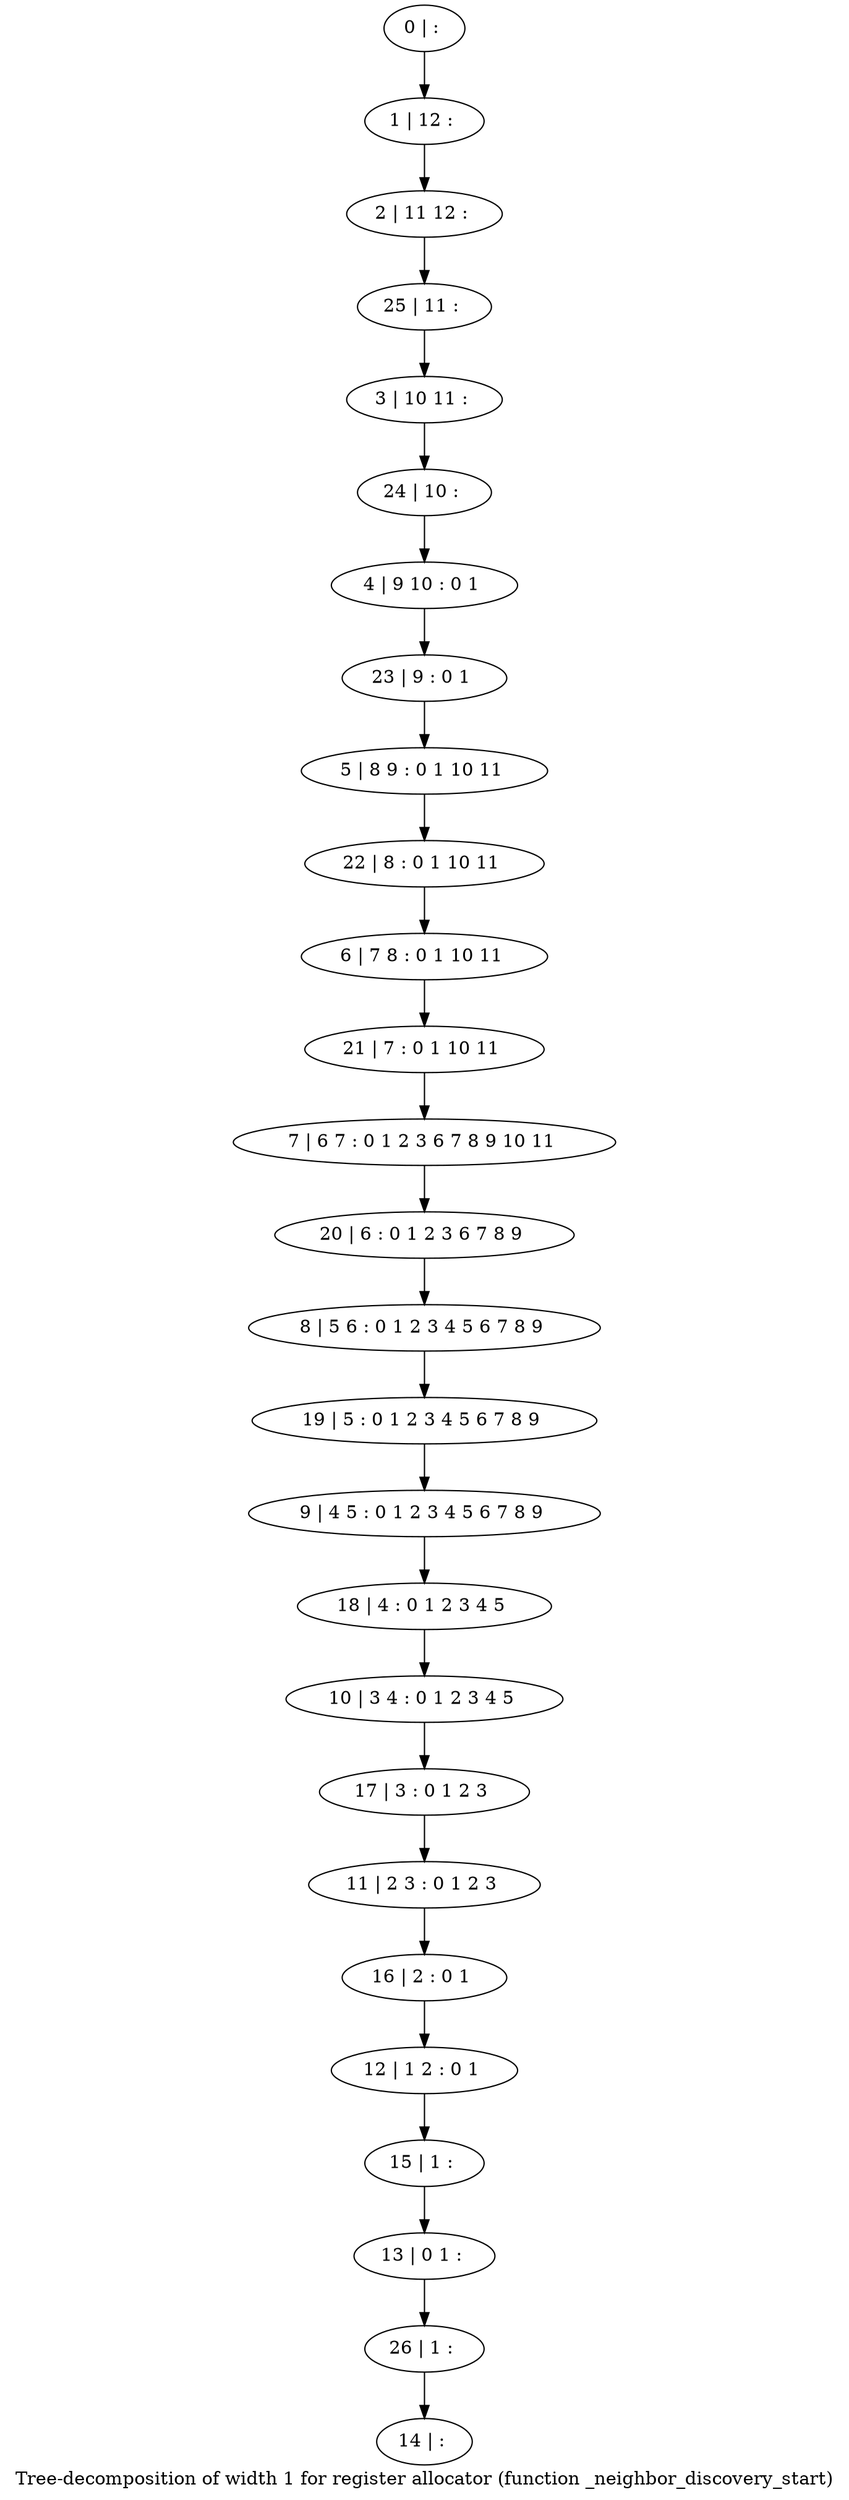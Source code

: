 digraph G {
graph [label="Tree-decomposition of width 1 for register allocator (function _neighbor_discovery_start)"]
0[label="0 | : "];
1[label="1 | 12 : "];
2[label="2 | 11 12 : "];
3[label="3 | 10 11 : "];
4[label="4 | 9 10 : 0 1 "];
5[label="5 | 8 9 : 0 1 10 11 "];
6[label="6 | 7 8 : 0 1 10 11 "];
7[label="7 | 6 7 : 0 1 2 3 6 7 8 9 10 11 "];
8[label="8 | 5 6 : 0 1 2 3 4 5 6 7 8 9 "];
9[label="9 | 4 5 : 0 1 2 3 4 5 6 7 8 9 "];
10[label="10 | 3 4 : 0 1 2 3 4 5 "];
11[label="11 | 2 3 : 0 1 2 3 "];
12[label="12 | 1 2 : 0 1 "];
13[label="13 | 0 1 : "];
14[label="14 | : "];
15[label="15 | 1 : "];
16[label="16 | 2 : 0 1 "];
17[label="17 | 3 : 0 1 2 3 "];
18[label="18 | 4 : 0 1 2 3 4 5 "];
19[label="19 | 5 : 0 1 2 3 4 5 6 7 8 9 "];
20[label="20 | 6 : 0 1 2 3 6 7 8 9 "];
21[label="21 | 7 : 0 1 10 11 "];
22[label="22 | 8 : 0 1 10 11 "];
23[label="23 | 9 : 0 1 "];
24[label="24 | 10 : "];
25[label="25 | 11 : "];
26[label="26 | 1 : "];
0->1 ;
1->2 ;
15->13 ;
12->15 ;
16->12 ;
11->16 ;
17->11 ;
10->17 ;
18->10 ;
9->18 ;
19->9 ;
8->19 ;
20->8 ;
7->20 ;
21->7 ;
6->21 ;
22->6 ;
5->22 ;
23->5 ;
4->23 ;
24->4 ;
3->24 ;
25->3 ;
2->25 ;
26->14 ;
13->26 ;
}
